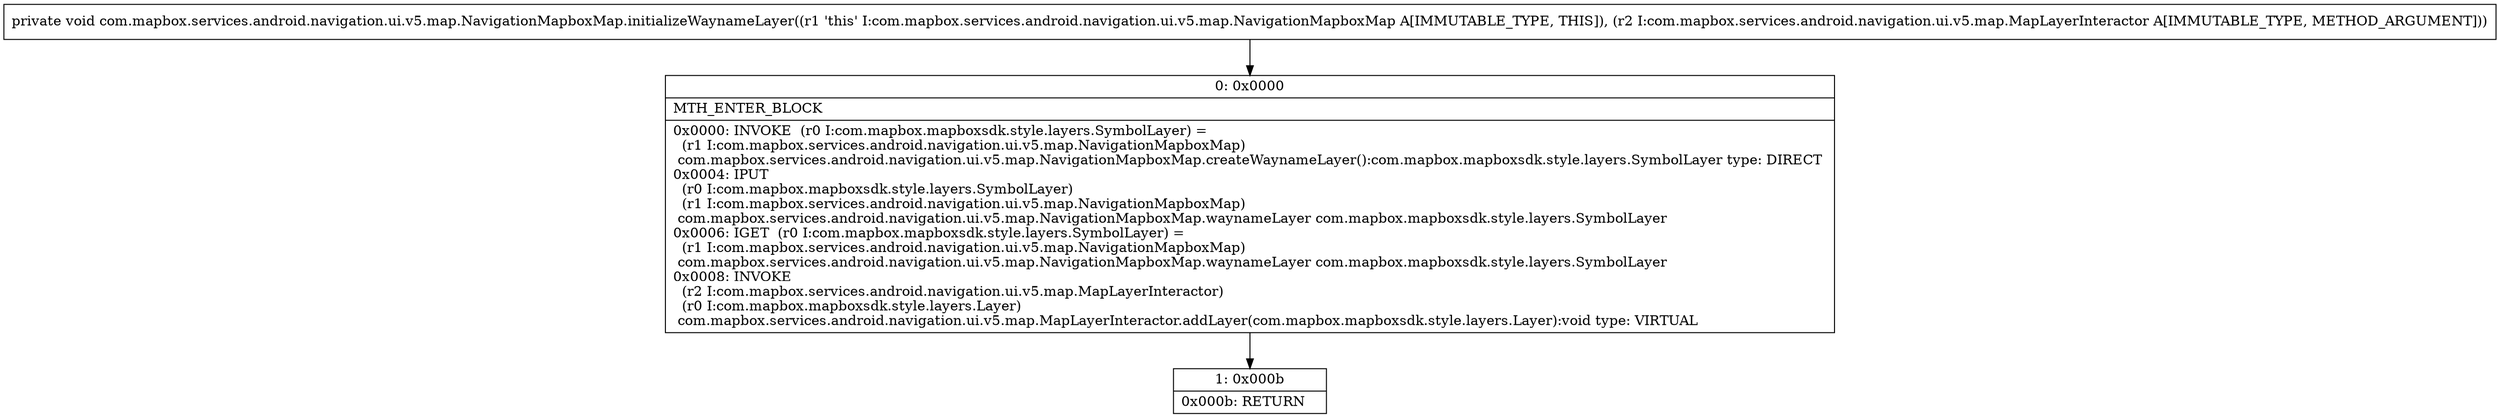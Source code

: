 digraph "CFG forcom.mapbox.services.android.navigation.ui.v5.map.NavigationMapboxMap.initializeWaynameLayer(Lcom\/mapbox\/services\/android\/navigation\/ui\/v5\/map\/MapLayerInteractor;)V" {
Node_0 [shape=record,label="{0\:\ 0x0000|MTH_ENTER_BLOCK\l|0x0000: INVOKE  (r0 I:com.mapbox.mapboxsdk.style.layers.SymbolLayer) = \l  (r1 I:com.mapbox.services.android.navigation.ui.v5.map.NavigationMapboxMap)\l com.mapbox.services.android.navigation.ui.v5.map.NavigationMapboxMap.createWaynameLayer():com.mapbox.mapboxsdk.style.layers.SymbolLayer type: DIRECT \l0x0004: IPUT  \l  (r0 I:com.mapbox.mapboxsdk.style.layers.SymbolLayer)\l  (r1 I:com.mapbox.services.android.navigation.ui.v5.map.NavigationMapboxMap)\l com.mapbox.services.android.navigation.ui.v5.map.NavigationMapboxMap.waynameLayer com.mapbox.mapboxsdk.style.layers.SymbolLayer \l0x0006: IGET  (r0 I:com.mapbox.mapboxsdk.style.layers.SymbolLayer) = \l  (r1 I:com.mapbox.services.android.navigation.ui.v5.map.NavigationMapboxMap)\l com.mapbox.services.android.navigation.ui.v5.map.NavigationMapboxMap.waynameLayer com.mapbox.mapboxsdk.style.layers.SymbolLayer \l0x0008: INVOKE  \l  (r2 I:com.mapbox.services.android.navigation.ui.v5.map.MapLayerInteractor)\l  (r0 I:com.mapbox.mapboxsdk.style.layers.Layer)\l com.mapbox.services.android.navigation.ui.v5.map.MapLayerInteractor.addLayer(com.mapbox.mapboxsdk.style.layers.Layer):void type: VIRTUAL \l}"];
Node_1 [shape=record,label="{1\:\ 0x000b|0x000b: RETURN   \l}"];
MethodNode[shape=record,label="{private void com.mapbox.services.android.navigation.ui.v5.map.NavigationMapboxMap.initializeWaynameLayer((r1 'this' I:com.mapbox.services.android.navigation.ui.v5.map.NavigationMapboxMap A[IMMUTABLE_TYPE, THIS]), (r2 I:com.mapbox.services.android.navigation.ui.v5.map.MapLayerInteractor A[IMMUTABLE_TYPE, METHOD_ARGUMENT])) }"];
MethodNode -> Node_0;
Node_0 -> Node_1;
}

